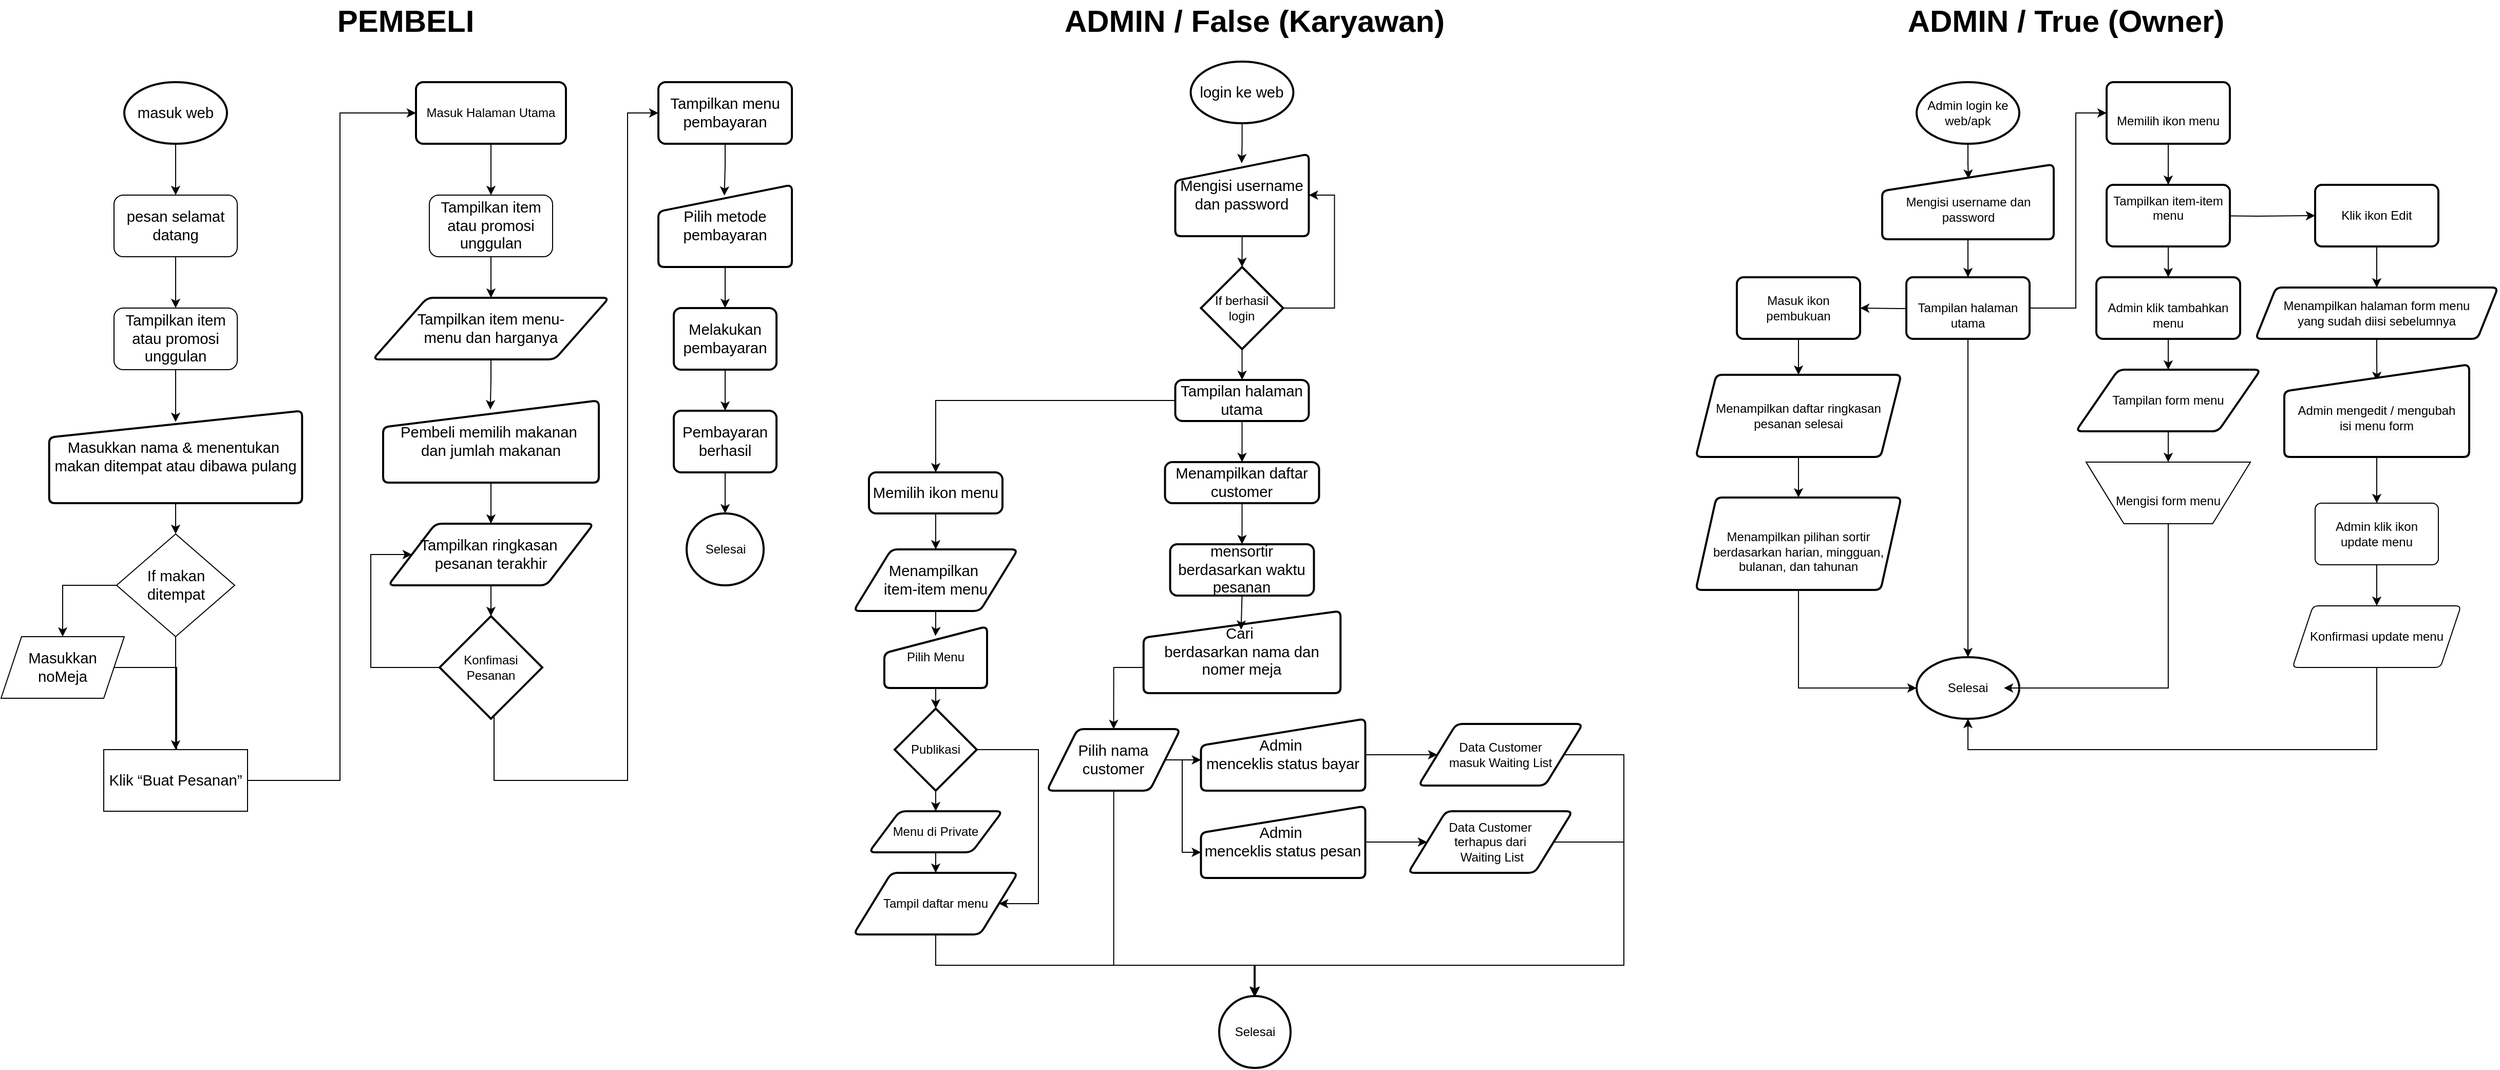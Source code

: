 <mxfile version="22.1.5" type="device">
  <diagram name="Halaman-1" id="DqpaAFHzgwDqMasoshuX">
    <mxGraphModel dx="1222" dy="758" grid="1" gridSize="10" guides="1" tooltips="1" connect="1" arrows="1" fold="1" page="1" pageScale="1" pageWidth="827" pageHeight="1169" math="0" shadow="0">
      <root>
        <mxCell id="0" />
        <mxCell id="1" parent="0" />
        <mxCell id="L7xQ6cJun4SARCbxEslF-5" style="edgeStyle=orthogonalEdgeStyle;rounded=0;orthogonalLoop=1;jettySize=auto;html=1;" parent="1" source="L7xQ6cJun4SARCbxEslF-1" target="L7xQ6cJun4SARCbxEslF-3" edge="1">
          <mxGeometry relative="1" as="geometry" />
        </mxCell>
        <mxCell id="L7xQ6cJun4SARCbxEslF-1" value="&lt;span id=&quot;docs-internal-guid-fd0bde93-7fff-bd7e-c00b-248746a1156b&quot;&gt;&lt;span style=&quot;font-size: 11pt; font-family: Arial, sans-serif; background-color: transparent; font-variant-numeric: normal; font-variant-east-asian: normal; font-variant-alternates: normal; font-variant-position: normal; vertical-align: baseline; white-space-collapse: preserve;&quot;&gt;masuk web&lt;/span&gt;&lt;/span&gt;" style="strokeWidth=2;html=1;shape=mxgraph.flowchart.start_1;whiteSpace=wrap;" parent="1" vertex="1">
          <mxGeometry x="140" y="130" width="100" height="60" as="geometry" />
        </mxCell>
        <mxCell id="L7xQ6cJun4SARCbxEslF-2" value="&lt;b&gt;&lt;font style=&quot;font-size: 30px;&quot;&gt;PEMBELI&lt;/font&gt;&lt;/b&gt;" style="text;html=1;strokeColor=none;fillColor=none;align=center;verticalAlign=middle;whiteSpace=wrap;rounded=0;" parent="1" vertex="1">
          <mxGeometry x="344" y="50" width="140" height="40" as="geometry" />
        </mxCell>
        <mxCell id="L7xQ6cJun4SARCbxEslF-6" style="edgeStyle=orthogonalEdgeStyle;rounded=0;orthogonalLoop=1;jettySize=auto;html=1;" parent="1" source="L7xQ6cJun4SARCbxEslF-3" target="L7xQ6cJun4SARCbxEslF-4" edge="1">
          <mxGeometry relative="1" as="geometry" />
        </mxCell>
        <mxCell id="L7xQ6cJun4SARCbxEslF-3" value="&lt;span id=&quot;docs-internal-guid-2552f60d-7fff-feec-e74c-0be7a882724b&quot;&gt;&lt;span style=&quot;font-size: 11pt; font-family: Arial, sans-serif; background-color: transparent; font-variant-numeric: normal; font-variant-east-asian: normal; font-variant-alternates: normal; font-variant-position: normal; vertical-align: baseline; white-space-collapse: preserve;&quot;&gt;pesan selamat datang&lt;/span&gt;&lt;/span&gt;" style="rounded=1;whiteSpace=wrap;html=1;" parent="1" vertex="1">
          <mxGeometry x="130" y="240" width="120" height="60" as="geometry" />
        </mxCell>
        <mxCell id="L7xQ6cJun4SARCbxEslF-22" style="edgeStyle=orthogonalEdgeStyle;rounded=0;orthogonalLoop=1;jettySize=auto;html=1;entryX=0.5;entryY=0.121;entryDx=0;entryDy=0;entryPerimeter=0;" parent="1" source="L7xQ6cJun4SARCbxEslF-4" target="L7xQ6cJun4SARCbxEslF-21" edge="1">
          <mxGeometry relative="1" as="geometry" />
        </mxCell>
        <mxCell id="L7xQ6cJun4SARCbxEslF-4" value="&lt;span id=&quot;docs-internal-guid-e89d09fa-7fff-6f6c-1c83-9cd56b035bd3&quot;&gt;&lt;span style=&quot;font-size: 11pt; font-family: Arial, sans-serif; background-color: transparent; font-variant-numeric: normal; font-variant-east-asian: normal; font-variant-alternates: normal; font-variant-position: normal; vertical-align: baseline; white-space-collapse: preserve;&quot;&gt;Tampilkan item atau promosi unggulan&lt;/span&gt;&lt;/span&gt;" style="rounded=1;whiteSpace=wrap;html=1;" parent="1" vertex="1">
          <mxGeometry x="130" y="350" width="120" height="60" as="geometry" />
        </mxCell>
        <mxCell id="L7xQ6cJun4SARCbxEslF-14" style="edgeStyle=orthogonalEdgeStyle;rounded=0;orthogonalLoop=1;jettySize=auto;html=1;" parent="1" source="L7xQ6cJun4SARCbxEslF-9" target="L7xQ6cJun4SARCbxEslF-12" edge="1">
          <mxGeometry relative="1" as="geometry">
            <Array as="points">
              <mxPoint x="80" y="620" />
            </Array>
          </mxGeometry>
        </mxCell>
        <mxCell id="L7xQ6cJun4SARCbxEslF-18" style="edgeStyle=orthogonalEdgeStyle;rounded=0;orthogonalLoop=1;jettySize=auto;html=1;entryX=0.5;entryY=0;entryDx=0;entryDy=0;" parent="1" source="L7xQ6cJun4SARCbxEslF-9" target="L7xQ6cJun4SARCbxEslF-15" edge="1">
          <mxGeometry relative="1" as="geometry" />
        </mxCell>
        <mxCell id="L7xQ6cJun4SARCbxEslF-9" value="&lt;span id=&quot;docs-internal-guid-d318dbd3-7fff-9e5e-c7e8-95bd07626a2c&quot;&gt;&lt;span style=&quot;font-size: 11pt; font-family: Arial, sans-serif; background-color: transparent; font-variant-numeric: normal; font-variant-east-asian: normal; font-variant-alternates: normal; font-variant-position: normal; vertical-align: baseline; white-space-collapse: preserve;&quot;&gt;If makan ditempat&lt;/span&gt;&lt;/span&gt;" style="rhombus;whiteSpace=wrap;html=1;" parent="1" vertex="1">
          <mxGeometry x="132.5" y="570" width="115" height="100" as="geometry" />
        </mxCell>
        <mxCell id="L7xQ6cJun4SARCbxEslF-17" style="edgeStyle=orthogonalEdgeStyle;rounded=0;orthogonalLoop=1;jettySize=auto;html=1;" parent="1" source="L7xQ6cJun4SARCbxEslF-12" edge="1">
          <mxGeometry relative="1" as="geometry">
            <mxPoint x="190" y="790" as="targetPoint" />
            <Array as="points">
              <mxPoint x="191" y="700" />
              <mxPoint x="191" y="790" />
            </Array>
          </mxGeometry>
        </mxCell>
        <mxCell id="L7xQ6cJun4SARCbxEslF-12" value="&lt;span style=&quot;font-family: Arial, sans-serif; font-size: 14.667px; white-space-collapse: preserve;&quot;&gt;Masukkan noMeja&lt;/span&gt;" style="shape=parallelogram;perimeter=parallelogramPerimeter;whiteSpace=wrap;html=1;fixedSize=1;" parent="1" vertex="1">
          <mxGeometry x="20" y="670" width="120" height="60" as="geometry" />
        </mxCell>
        <mxCell id="L7xQ6cJun4SARCbxEslF-26" style="edgeStyle=orthogonalEdgeStyle;rounded=0;orthogonalLoop=1;jettySize=auto;html=1;entryX=0;entryY=0.5;entryDx=0;entryDy=0;" parent="1" target="L7xQ6cJun4SARCbxEslF-25" edge="1">
          <mxGeometry relative="1" as="geometry">
            <mxPoint x="230" y="810.0" as="sourcePoint" />
            <Array as="points">
              <mxPoint x="350" y="810" />
              <mxPoint x="350" y="160" />
            </Array>
          </mxGeometry>
        </mxCell>
        <mxCell id="L7xQ6cJun4SARCbxEslF-15" value="&lt;span id=&quot;docs-internal-guid-b3a86da7-7fff-6f84-ff0d-6254dc525a80&quot;&gt;&lt;span style=&quot;font-size: 11pt; font-family: Arial, sans-serif; background-color: transparent; font-variant-numeric: normal; font-variant-east-asian: normal; font-variant-alternates: normal; font-variant-position: normal; vertical-align: baseline; white-space-collapse: preserve;&quot;&gt;Klik “Buat Pesanan”&lt;/span&gt;&lt;/span&gt;" style="rounded=0;whiteSpace=wrap;html=1;" parent="1" vertex="1">
          <mxGeometry x="120" y="780" width="140" height="60" as="geometry" />
        </mxCell>
        <mxCell id="L7xQ6cJun4SARCbxEslF-23" style="edgeStyle=orthogonalEdgeStyle;rounded=0;orthogonalLoop=1;jettySize=auto;html=1;exitX=0.5;exitY=1;exitDx=0;exitDy=0;" parent="1" source="L7xQ6cJun4SARCbxEslF-21" target="L7xQ6cJun4SARCbxEslF-9" edge="1">
          <mxGeometry relative="1" as="geometry" />
        </mxCell>
        <mxCell id="L7xQ6cJun4SARCbxEslF-21" value="&lt;span style=&quot;border-color: var(--border-color);&quot; id=&quot;docs-internal-guid-b92371a4-7fff-b10c-172c-fe71f756e571&quot;&gt;&lt;span style=&quot;border-color: var(--border-color); font-size: 11pt; font-family: Arial, sans-serif; background-color: transparent; font-variant-numeric: normal; font-variant-east-asian: normal; font-variant-alternates: normal; font-variant-position: normal; vertical-align: baseline; white-space-collapse: preserve;&quot;&gt;Masukkan nama &amp;amp; &lt;/span&gt;&lt;/span&gt;&lt;span style=&quot;border-color: var(--border-color); white-space-collapse: preserve; font-family: Arial, sans-serif; font-size: 14.667px;&quot;&gt;menentukan &lt;br/&gt;makan ditempat atau dibawa pulang&lt;/span&gt;" style="html=1;strokeWidth=2;shape=manualInput;whiteSpace=wrap;rounded=1;size=26;arcSize=11;" parent="1" vertex="1">
          <mxGeometry x="66.87" y="450" width="246.25" height="90" as="geometry" />
        </mxCell>
        <mxCell id="L7xQ6cJun4SARCbxEslF-28" style="edgeStyle=orthogonalEdgeStyle;rounded=0;orthogonalLoop=1;jettySize=auto;html=1;entryX=0.5;entryY=0;entryDx=0;entryDy=0;" parent="1" source="L7xQ6cJun4SARCbxEslF-25" target="L7xQ6cJun4SARCbxEslF-27" edge="1">
          <mxGeometry relative="1" as="geometry" />
        </mxCell>
        <mxCell id="L7xQ6cJun4SARCbxEslF-25" value="Masuk Halaman Utama" style="rounded=1;whiteSpace=wrap;html=1;absoluteArcSize=1;arcSize=14;strokeWidth=2;" parent="1" vertex="1">
          <mxGeometry x="424" y="130" width="146" height="60" as="geometry" />
        </mxCell>
        <mxCell id="L7xQ6cJun4SARCbxEslF-30" style="edgeStyle=orthogonalEdgeStyle;rounded=0;orthogonalLoop=1;jettySize=auto;html=1;" parent="1" source="L7xQ6cJun4SARCbxEslF-27" target="L7xQ6cJun4SARCbxEslF-29" edge="1">
          <mxGeometry relative="1" as="geometry" />
        </mxCell>
        <mxCell id="L7xQ6cJun4SARCbxEslF-27" value="&lt;span id=&quot;docs-internal-guid-e89d09fa-7fff-6f6c-1c83-9cd56b035bd3&quot;&gt;&lt;span style=&quot;font-size: 11pt; font-family: Arial, sans-serif; background-color: transparent; font-variant-numeric: normal; font-variant-east-asian: normal; font-variant-alternates: normal; font-variant-position: normal; vertical-align: baseline; white-space-collapse: preserve;&quot;&gt;Tampilkan item atau promosi unggulan&lt;/span&gt;&lt;/span&gt;" style="rounded=1;whiteSpace=wrap;html=1;" parent="1" vertex="1">
          <mxGeometry x="437" y="240" width="120" height="60" as="geometry" />
        </mxCell>
        <mxCell id="L7xQ6cJun4SARCbxEslF-32" style="edgeStyle=orthogonalEdgeStyle;rounded=0;orthogonalLoop=1;jettySize=auto;html=1;entryX=0.497;entryY=0.109;entryDx=0;entryDy=0;entryPerimeter=0;" parent="1" source="L7xQ6cJun4SARCbxEslF-29" target="L7xQ6cJun4SARCbxEslF-31" edge="1">
          <mxGeometry relative="1" as="geometry" />
        </mxCell>
        <mxCell id="L7xQ6cJun4SARCbxEslF-29" value="&lt;span id=&quot;docs-internal-guid-f8882639-7fff-b376-6508-1540f506315f&quot;&gt;&lt;span style=&quot;font-size: 11pt; font-family: Arial, sans-serif; background-color: transparent; font-variant-numeric: normal; font-variant-east-asian: normal; font-variant-alternates: normal; font-variant-position: normal; vertical-align: baseline; white-space-collapse: preserve;&quot;&gt;Tampilkan item menu-&lt;br/&gt;menu dan harganya&lt;/span&gt;&lt;/span&gt;" style="shape=parallelogram;html=1;strokeWidth=2;perimeter=parallelogramPerimeter;whiteSpace=wrap;rounded=1;arcSize=12;size=0.23;" parent="1" vertex="1">
          <mxGeometry x="382" y="340" width="230" height="60" as="geometry" />
        </mxCell>
        <mxCell id="L7xQ6cJun4SARCbxEslF-34" style="edgeStyle=orthogonalEdgeStyle;rounded=0;orthogonalLoop=1;jettySize=auto;html=1;entryX=0.5;entryY=0;entryDx=0;entryDy=0;" parent="1" source="L7xQ6cJun4SARCbxEslF-31" target="L7xQ6cJun4SARCbxEslF-33" edge="1">
          <mxGeometry relative="1" as="geometry" />
        </mxCell>
        <mxCell id="L7xQ6cJun4SARCbxEslF-31" value="&lt;span id=&quot;docs-internal-guid-f0474fdc-7fff-02ca-a5f1-ac2e6e587ab1&quot;&gt;&lt;span style=&quot;font-size: 11pt; font-family: Arial, sans-serif; background-color: transparent; font-variant-numeric: normal; font-variant-east-asian: normal; font-variant-alternates: normal; font-variant-position: normal; vertical-align: baseline; white-space-collapse: preserve;&quot;&gt;Pembeli memilih makanan &lt;br/&gt;dan jumlah makanan&lt;/span&gt;&lt;/span&gt;" style="html=1;strokeWidth=2;shape=manualInput;whiteSpace=wrap;rounded=1;size=26;arcSize=11;" parent="1" vertex="1">
          <mxGeometry x="392" y="440" width="210" height="80" as="geometry" />
        </mxCell>
        <mxCell id="L7xQ6cJun4SARCbxEslF-33" value="&lt;span id=&quot;docs-internal-guid-8a1de93e-7fff-22fb-9cc7-be79c5dbcf62&quot;&gt;&lt;span style=&quot;font-size: 11pt; font-family: Arial, sans-serif; background-color: transparent; font-variant-numeric: normal; font-variant-east-asian: normal; font-variant-alternates: normal; font-variant-position: normal; vertical-align: baseline; white-space-collapse: preserve;&quot;&gt;Tampilkan ringkasan &lt;br/&gt;pesanan terakhir&lt;/span&gt;&lt;/span&gt;" style="shape=parallelogram;html=1;strokeWidth=2;perimeter=parallelogramPerimeter;whiteSpace=wrap;rounded=1;arcSize=12;size=0.23;" parent="1" vertex="1">
          <mxGeometry x="397" y="560" width="200" height="60" as="geometry" />
        </mxCell>
        <mxCell id="L7xQ6cJun4SARCbxEslF-36" style="edgeStyle=orthogonalEdgeStyle;rounded=0;orthogonalLoop=1;jettySize=auto;html=1;exitX=0;exitY=0.5;exitDx=0;exitDy=0;exitPerimeter=0;" parent="1" target="L7xQ6cJun4SARCbxEslF-33" edge="1">
          <mxGeometry relative="1" as="geometry">
            <mxPoint x="447.0" y="700" as="sourcePoint" />
            <Array as="points">
              <mxPoint x="380" y="700" />
              <mxPoint x="380" y="590" />
            </Array>
          </mxGeometry>
        </mxCell>
        <mxCell id="L7xQ6cJun4SARCbxEslF-39" style="edgeStyle=orthogonalEdgeStyle;rounded=0;orthogonalLoop=1;jettySize=auto;html=1;entryX=0;entryY=0.5;entryDx=0;entryDy=0;" parent="1" target="L7xQ6cJun4SARCbxEslF-38" edge="1">
          <mxGeometry relative="1" as="geometry">
            <mxPoint x="530.0" y="700" as="sourcePoint" />
            <mxPoint x="643.0" y="160" as="targetPoint" />
            <Array as="points">
              <mxPoint x="500" y="700" />
              <mxPoint x="500" y="810" />
              <mxPoint x="630" y="810" />
              <mxPoint x="630" y="160" />
            </Array>
          </mxGeometry>
        </mxCell>
        <mxCell id="L7xQ6cJun4SARCbxEslF-35" value="Konfimasi Pesanan" style="strokeWidth=2;html=1;shape=mxgraph.flowchart.decision;whiteSpace=wrap;" parent="1" vertex="1">
          <mxGeometry x="447" y="650" width="100" height="100" as="geometry" />
        </mxCell>
        <mxCell id="L7xQ6cJun4SARCbxEslF-37" style="edgeStyle=orthogonalEdgeStyle;rounded=0;orthogonalLoop=1;jettySize=auto;html=1;entryX=0.5;entryY=0;entryDx=0;entryDy=0;entryPerimeter=0;" parent="1" source="L7xQ6cJun4SARCbxEslF-33" edge="1">
          <mxGeometry relative="1" as="geometry">
            <mxPoint x="497.0" y="650" as="targetPoint" />
          </mxGeometry>
        </mxCell>
        <mxCell id="L7xQ6cJun4SARCbxEslF-44" style="edgeStyle=orthogonalEdgeStyle;rounded=0;orthogonalLoop=1;jettySize=auto;html=1;entryX=0.494;entryY=0.132;entryDx=0;entryDy=0;entryPerimeter=0;" parent="1" source="L7xQ6cJun4SARCbxEslF-38" target="L7xQ6cJun4SARCbxEslF-40" edge="1">
          <mxGeometry relative="1" as="geometry" />
        </mxCell>
        <mxCell id="L7xQ6cJun4SARCbxEslF-38" value="&lt;span id=&quot;docs-internal-guid-5dbc87fd-7fff-cf52-2222-6c7166fe94c3&quot;&gt;&lt;span style=&quot;font-size: 11pt; font-family: Arial, sans-serif; background-color: transparent; font-variant-numeric: normal; font-variant-east-asian: normal; font-variant-alternates: normal; font-variant-position: normal; vertical-align: baseline; white-space-collapse: preserve;&quot;&gt;Tampilkan menu pembayaran&lt;/span&gt;&lt;/span&gt;" style="rounded=1;whiteSpace=wrap;html=1;absoluteArcSize=1;arcSize=14;strokeWidth=2;" parent="1" vertex="1">
          <mxGeometry x="660" y="130" width="130" height="60" as="geometry" />
        </mxCell>
        <mxCell id="L7xQ6cJun4SARCbxEslF-46" style="edgeStyle=orthogonalEdgeStyle;rounded=0;orthogonalLoop=1;jettySize=auto;html=1;entryX=0.5;entryY=0;entryDx=0;entryDy=0;" parent="1" source="L7xQ6cJun4SARCbxEslF-40" target="L7xQ6cJun4SARCbxEslF-45" edge="1">
          <mxGeometry relative="1" as="geometry" />
        </mxCell>
        <mxCell id="L7xQ6cJun4SARCbxEslF-40" value="&lt;span id=&quot;docs-internal-guid-5e8dfc69-7fff-3313-7f3a-4247c7362e14&quot;&gt;&lt;span style=&quot;font-size: 11pt; font-family: Arial, sans-serif; background-color: transparent; font-variant-numeric: normal; font-variant-east-asian: normal; font-variant-alternates: normal; font-variant-position: normal; vertical-align: baseline; white-space-collapse: preserve;&quot;&gt;Pilih metode pembayaran&lt;/span&gt;&lt;/span&gt;" style="html=1;strokeWidth=2;shape=manualInput;whiteSpace=wrap;rounded=1;size=26;arcSize=11;" parent="1" vertex="1">
          <mxGeometry x="660" y="230" width="130" height="80" as="geometry" />
        </mxCell>
        <mxCell id="L7xQ6cJun4SARCbxEslF-48" style="edgeStyle=orthogonalEdgeStyle;rounded=0;orthogonalLoop=1;jettySize=auto;html=1;entryX=0.5;entryY=0;entryDx=0;entryDy=0;" parent="1" source="L7xQ6cJun4SARCbxEslF-45" target="L7xQ6cJun4SARCbxEslF-47" edge="1">
          <mxGeometry relative="1" as="geometry" />
        </mxCell>
        <mxCell id="L7xQ6cJun4SARCbxEslF-45" value="&lt;span id=&quot;docs-internal-guid-c5600ee0-7fff-ed0c-9ded-1241dd7b07e4&quot;&gt;&lt;span style=&quot;font-size: 11pt; font-family: Arial, sans-serif; background-color: transparent; font-variant-numeric: normal; font-variant-east-asian: normal; font-variant-alternates: normal; font-variant-position: normal; vertical-align: baseline; white-space-collapse: preserve;&quot;&gt;Melakukan pembayaran&lt;/span&gt;&lt;/span&gt;" style="rounded=1;whiteSpace=wrap;html=1;absoluteArcSize=1;arcSize=14;strokeWidth=2;" parent="1" vertex="1">
          <mxGeometry x="675" y="350" width="100" height="60" as="geometry" />
        </mxCell>
        <mxCell id="L7xQ6cJun4SARCbxEslF-47" value="&lt;span id=&quot;docs-internal-guid-1eca611c-7fff-6d4d-430a-99cd8a6fa70b&quot;&gt;&lt;span style=&quot;font-size: 11pt; font-family: Arial, sans-serif; background-color: transparent; font-variant-numeric: normal; font-variant-east-asian: normal; font-variant-alternates: normal; font-variant-position: normal; vertical-align: baseline; white-space-collapse: preserve;&quot;&gt;Pembayaran berhasil&lt;/span&gt;&lt;/span&gt;" style="rounded=1;whiteSpace=wrap;html=1;absoluteArcSize=1;arcSize=14;strokeWidth=2;" parent="1" vertex="1">
          <mxGeometry x="675" y="450" width="100" height="60" as="geometry" />
        </mxCell>
        <mxCell id="L7xQ6cJun4SARCbxEslF-49" value="Selesai" style="strokeWidth=2;html=1;shape=mxgraph.flowchart.start_2;whiteSpace=wrap;" parent="1" vertex="1">
          <mxGeometry x="687.5" y="550" width="75" height="70" as="geometry" />
        </mxCell>
        <mxCell id="L7xQ6cJun4SARCbxEslF-50" style="edgeStyle=orthogonalEdgeStyle;rounded=0;orthogonalLoop=1;jettySize=auto;html=1;entryX=0.5;entryY=0;entryDx=0;entryDy=0;entryPerimeter=0;" parent="1" source="L7xQ6cJun4SARCbxEslF-47" target="L7xQ6cJun4SARCbxEslF-49" edge="1">
          <mxGeometry relative="1" as="geometry" />
        </mxCell>
        <mxCell id="L7xQ6cJun4SARCbxEslF-51" value="&lt;span id=&quot;docs-internal-guid-f5fb7e0e-7fff-c234-bfba-7c07ae8280fd&quot;&gt;&lt;span style=&quot;font-family: Arial, sans-serif; background-color: transparent; font-weight: 700; font-variant-numeric: normal; font-variant-east-asian: normal; font-variant-alternates: normal; font-variant-position: normal; vertical-align: baseline; white-space-collapse: preserve;&quot;&gt;&lt;font style=&quot;font-size: 30px;&quot;&gt;ADMIN / False (Karyawan)&lt;/font&gt;&lt;/span&gt;&lt;/span&gt;" style="text;html=1;strokeColor=none;fillColor=none;align=center;verticalAlign=middle;whiteSpace=wrap;rounded=0;" parent="1" vertex="1">
          <mxGeometry x="1051" y="50" width="379" height="40" as="geometry" />
        </mxCell>
        <mxCell id="L7xQ6cJun4SARCbxEslF-55" style="edgeStyle=orthogonalEdgeStyle;rounded=0;orthogonalLoop=1;jettySize=auto;html=1;entryX=0.497;entryY=0.112;entryDx=0;entryDy=0;entryPerimeter=0;" parent="1" source="L7xQ6cJun4SARCbxEslF-52" target="L7xQ6cJun4SARCbxEslF-53" edge="1">
          <mxGeometry relative="1" as="geometry" />
        </mxCell>
        <mxCell id="L7xQ6cJun4SARCbxEslF-52" value="&lt;span id=&quot;docs-internal-guid-2d7bb631-7fff-a223-0e39-cc595ae50e64&quot;&gt;&lt;span style=&quot;font-size: 11pt; font-family: Arial, sans-serif; background-color: transparent; font-variant-numeric: normal; font-variant-east-asian: normal; font-variant-alternates: normal; font-variant-position: normal; vertical-align: baseline; white-space-collapse: preserve;&quot;&gt;login ke web&lt;/span&gt;&lt;/span&gt;" style="strokeWidth=2;html=1;shape=mxgraph.flowchart.start_1;whiteSpace=wrap;" parent="1" vertex="1">
          <mxGeometry x="1178.25" y="110" width="100" height="60" as="geometry" />
        </mxCell>
        <mxCell id="L7xQ6cJun4SARCbxEslF-53" value="&lt;span id=&quot;docs-internal-guid-01315452-7fff-ecfb-a529-93ce4e84334f&quot;&gt;&lt;span style=&quot;font-size: 11pt; font-family: Arial, sans-serif; background-color: transparent; font-variant-numeric: normal; font-variant-east-asian: normal; font-variant-alternates: normal; font-variant-position: normal; vertical-align: baseline; white-space-collapse: preserve;&quot;&gt;Mengisi username dan password&lt;/span&gt;&lt;/span&gt;" style="html=1;strokeWidth=2;shape=manualInput;whiteSpace=wrap;rounded=1;size=26;arcSize=11;" parent="1" vertex="1">
          <mxGeometry x="1163.25" y="200" width="130" height="80" as="geometry" />
        </mxCell>
        <mxCell id="L7xQ6cJun4SARCbxEslF-58" style="edgeStyle=orthogonalEdgeStyle;rounded=0;orthogonalLoop=1;jettySize=auto;html=1;exitX=1;exitY=0.5;exitDx=0;exitDy=0;exitPerimeter=0;entryX=1;entryY=0.5;entryDx=0;entryDy=0;" parent="1" source="L7xQ6cJun4SARCbxEslF-56" target="L7xQ6cJun4SARCbxEslF-53" edge="1">
          <mxGeometry relative="1" as="geometry">
            <Array as="points">
              <mxPoint x="1318.25" y="350" />
              <mxPoint x="1318.25" y="240" />
            </Array>
          </mxGeometry>
        </mxCell>
        <mxCell id="L7xQ6cJun4SARCbxEslF-60" style="edgeStyle=orthogonalEdgeStyle;rounded=0;orthogonalLoop=1;jettySize=auto;html=1;entryX=0.5;entryY=0;entryDx=0;entryDy=0;exitX=0.5;exitY=1;exitDx=0;exitDy=0;exitPerimeter=0;" parent="1" source="L7xQ6cJun4SARCbxEslF-56" target="L7xQ6cJun4SARCbxEslF-59" edge="1">
          <mxGeometry relative="1" as="geometry">
            <Array as="points">
              <mxPoint x="1228" y="420" />
            </Array>
          </mxGeometry>
        </mxCell>
        <mxCell id="L7xQ6cJun4SARCbxEslF-56" value="If berhasil login" style="strokeWidth=2;html=1;shape=mxgraph.flowchart.decision;whiteSpace=wrap;" parent="1" vertex="1">
          <mxGeometry x="1188.25" y="310" width="80" height="80" as="geometry" />
        </mxCell>
        <mxCell id="L7xQ6cJun4SARCbxEslF-57" style="edgeStyle=orthogonalEdgeStyle;rounded=0;orthogonalLoop=1;jettySize=auto;html=1;entryX=0.5;entryY=0;entryDx=0;entryDy=0;entryPerimeter=0;" parent="1" source="L7xQ6cJun4SARCbxEslF-53" target="L7xQ6cJun4SARCbxEslF-56" edge="1">
          <mxGeometry relative="1" as="geometry" />
        </mxCell>
        <mxCell id="L7xQ6cJun4SARCbxEslF-62" style="edgeStyle=orthogonalEdgeStyle;rounded=0;orthogonalLoop=1;jettySize=auto;html=1;" parent="1" source="L7xQ6cJun4SARCbxEslF-59" target="L7xQ6cJun4SARCbxEslF-61" edge="1">
          <mxGeometry relative="1" as="geometry" />
        </mxCell>
        <mxCell id="L7xQ6cJun4SARCbxEslF-111" style="edgeStyle=orthogonalEdgeStyle;rounded=0;orthogonalLoop=1;jettySize=auto;html=1;entryX=0.5;entryY=0;entryDx=0;entryDy=0;" parent="1" source="L7xQ6cJun4SARCbxEslF-59" target="L7xQ6cJun4SARCbxEslF-82" edge="1">
          <mxGeometry relative="1" as="geometry" />
        </mxCell>
        <mxCell id="L7xQ6cJun4SARCbxEslF-59" value="&lt;span id=&quot;docs-internal-guid-68e7bf51-7fff-b6d4-9292-94a20189621b&quot;&gt;&lt;span style=&quot;font-size: 11pt; font-family: Arial, sans-serif; background-color: transparent; font-variant-numeric: normal; font-variant-east-asian: normal; font-variant-alternates: normal; font-variant-position: normal; vertical-align: baseline; white-space-collapse: preserve;&quot;&gt;Tampilan halaman utama&lt;/span&gt;&lt;/span&gt;" style="rounded=1;whiteSpace=wrap;html=1;absoluteArcSize=1;arcSize=14;strokeWidth=2;" parent="1" vertex="1">
          <mxGeometry x="1163.25" y="420" width="130" height="40" as="geometry" />
        </mxCell>
        <mxCell id="L7xQ6cJun4SARCbxEslF-64" style="edgeStyle=orthogonalEdgeStyle;rounded=0;orthogonalLoop=1;jettySize=auto;html=1;entryX=0.5;entryY=0;entryDx=0;entryDy=0;" parent="1" source="L7xQ6cJun4SARCbxEslF-61" target="L7xQ6cJun4SARCbxEslF-63" edge="1">
          <mxGeometry relative="1" as="geometry" />
        </mxCell>
        <mxCell id="L7xQ6cJun4SARCbxEslF-61" value="&lt;span id=&quot;docs-internal-guid-55f7076e-7fff-222f-57bd-265248983d5c&quot;&gt;&lt;span style=&quot;font-size: 11pt; font-family: Arial, sans-serif; background-color: transparent; font-variant-numeric: normal; font-variant-east-asian: normal; font-variant-alternates: normal; font-variant-position: normal; vertical-align: baseline; white-space-collapse: preserve;&quot;&gt;Memilih ikon menu&lt;/span&gt;&lt;/span&gt;" style="rounded=1;whiteSpace=wrap;html=1;absoluteArcSize=1;arcSize=14;strokeWidth=2;" parent="1" vertex="1">
          <mxGeometry x="865" y="510" width="130" height="40" as="geometry" />
        </mxCell>
        <mxCell id="L7xQ6cJun4SARCbxEslF-63" value="&lt;span id=&quot;docs-internal-guid-f3b36a59-7fff-6cd2-c8ee-a0f223f3d943&quot;&gt;&lt;span style=&quot;font-size: 11pt; font-family: Arial, sans-serif; background-color: transparent; font-variant-numeric: normal; font-variant-east-asian: normal; font-variant-alternates: normal; font-variant-position: normal; vertical-align: baseline; white-space-collapse: preserve;&quot;&gt;Menampilkan &lt;br/&gt;item-item menu&lt;/span&gt;&lt;/span&gt;" style="shape=parallelogram;html=1;strokeWidth=2;perimeter=parallelogramPerimeter;whiteSpace=wrap;rounded=1;arcSize=12;size=0.23;" parent="1" vertex="1">
          <mxGeometry x="850" y="585" width="160" height="60" as="geometry" />
        </mxCell>
        <mxCell id="L7xQ6cJun4SARCbxEslF-69" style="edgeStyle=orthogonalEdgeStyle;rounded=0;orthogonalLoop=1;jettySize=auto;html=1;" parent="1" source="L7xQ6cJun4SARCbxEslF-65" target="L7xQ6cJun4SARCbxEslF-67" edge="1">
          <mxGeometry relative="1" as="geometry" />
        </mxCell>
        <mxCell id="L7xQ6cJun4SARCbxEslF-81" style="edgeStyle=orthogonalEdgeStyle;rounded=0;orthogonalLoop=1;jettySize=auto;html=1;entryX=1;entryY=0.5;entryDx=0;entryDy=0;" parent="1" source="L7xQ6cJun4SARCbxEslF-65" target="L7xQ6cJun4SARCbxEslF-70" edge="1">
          <mxGeometry relative="1" as="geometry">
            <Array as="points">
              <mxPoint x="1030" y="780" />
              <mxPoint x="1030" y="930" />
            </Array>
          </mxGeometry>
        </mxCell>
        <mxCell id="L7xQ6cJun4SARCbxEslF-65" value="Publikasi" style="strokeWidth=2;html=1;shape=mxgraph.flowchart.decision;whiteSpace=wrap;" parent="1" vertex="1">
          <mxGeometry x="890" y="740" width="80" height="80" as="geometry" />
        </mxCell>
        <mxCell id="L7xQ6cJun4SARCbxEslF-79" style="edgeStyle=orthogonalEdgeStyle;rounded=0;orthogonalLoop=1;jettySize=auto;html=1;entryX=0.5;entryY=0;entryDx=0;entryDy=0;" parent="1" source="L7xQ6cJun4SARCbxEslF-67" target="L7xQ6cJun4SARCbxEslF-70" edge="1">
          <mxGeometry relative="1" as="geometry" />
        </mxCell>
        <mxCell id="L7xQ6cJun4SARCbxEslF-67" value="Menu di Private" style="shape=parallelogram;html=1;strokeWidth=2;perimeter=parallelogramPerimeter;whiteSpace=wrap;rounded=1;arcSize=12;size=0.23;" parent="1" vertex="1">
          <mxGeometry x="865" y="840" width="130" height="40" as="geometry" />
        </mxCell>
        <mxCell id="L7xQ6cJun4SARCbxEslF-78" style="edgeStyle=orthogonalEdgeStyle;rounded=0;orthogonalLoop=1;jettySize=auto;html=1;" parent="1" source="L7xQ6cJun4SARCbxEslF-70" target="L7xQ6cJun4SARCbxEslF-77" edge="1">
          <mxGeometry relative="1" as="geometry">
            <Array as="points">
              <mxPoint x="930" y="990" />
              <mxPoint x="1241" y="990" />
            </Array>
          </mxGeometry>
        </mxCell>
        <mxCell id="L7xQ6cJun4SARCbxEslF-70" value="Tampil daftar menu" style="shape=parallelogram;html=1;strokeWidth=2;perimeter=parallelogramPerimeter;whiteSpace=wrap;rounded=1;arcSize=12;size=0.23;" parent="1" vertex="1">
          <mxGeometry x="850" y="900" width="160" height="60" as="geometry" />
        </mxCell>
        <mxCell id="L7xQ6cJun4SARCbxEslF-75" style="edgeStyle=orthogonalEdgeStyle;rounded=0;orthogonalLoop=1;jettySize=auto;html=1;" parent="1" source="L7xQ6cJun4SARCbxEslF-73" target="L7xQ6cJun4SARCbxEslF-65" edge="1">
          <mxGeometry relative="1" as="geometry" />
        </mxCell>
        <mxCell id="L7xQ6cJun4SARCbxEslF-73" value="Pilih Menu" style="html=1;strokeWidth=2;shape=manualInput;whiteSpace=wrap;rounded=1;size=26;arcSize=11;" parent="1" vertex="1">
          <mxGeometry x="880" y="660" width="100" height="60" as="geometry" />
        </mxCell>
        <mxCell id="L7xQ6cJun4SARCbxEslF-76" style="edgeStyle=orthogonalEdgeStyle;rounded=0;orthogonalLoop=1;jettySize=auto;html=1;entryX=0.497;entryY=0.157;entryDx=0;entryDy=0;entryPerimeter=0;" parent="1" source="L7xQ6cJun4SARCbxEslF-63" target="L7xQ6cJun4SARCbxEslF-73" edge="1">
          <mxGeometry relative="1" as="geometry" />
        </mxCell>
        <mxCell id="L7xQ6cJun4SARCbxEslF-77" value="Selesai" style="strokeWidth=2;html=1;shape=mxgraph.flowchart.start_2;whiteSpace=wrap;" parent="1" vertex="1">
          <mxGeometry x="1206" y="1020" width="69.5" height="70" as="geometry" />
        </mxCell>
        <mxCell id="L7xQ6cJun4SARCbxEslF-87" style="edgeStyle=orthogonalEdgeStyle;rounded=0;orthogonalLoop=1;jettySize=auto;html=1;entryX=0.5;entryY=0;entryDx=0;entryDy=0;" parent="1" source="L7xQ6cJun4SARCbxEslF-82" target="L7xQ6cJun4SARCbxEslF-83" edge="1">
          <mxGeometry relative="1" as="geometry" />
        </mxCell>
        <mxCell id="L7xQ6cJun4SARCbxEslF-82" value="&lt;span id=&quot;docs-internal-guid-979af450-7fff-b90f-9996-9b0619f820ae&quot;&gt;&lt;span style=&quot;font-size: 11pt; font-family: Arial, sans-serif; background-color: transparent; font-variant-numeric: normal; font-variant-east-asian: normal; font-variant-alternates: normal; font-variant-position: normal; vertical-align: baseline; white-space-collapse: preserve;&quot;&gt;Menampilkan daftar customer&lt;/span&gt;&lt;/span&gt;" style="rounded=1;whiteSpace=wrap;html=1;absoluteArcSize=1;arcSize=14;strokeWidth=2;" parent="1" vertex="1">
          <mxGeometry x="1153.25" y="500" width="150" height="40" as="geometry" />
        </mxCell>
        <mxCell id="L7xQ6cJun4SARCbxEslF-83" value="&lt;span id=&quot;docs-internal-guid-da751b2f-7fff-c4a6-5bb2-af352c554b89&quot;&gt;&lt;span style=&quot;font-size: 11pt; font-family: Arial, sans-serif; background-color: transparent; font-variant-numeric: normal; font-variant-east-asian: normal; font-variant-alternates: normal; font-variant-position: normal; vertical-align: baseline; white-space-collapse: preserve;&quot;&gt;mensortir berdasarkan waktu pesanan&lt;/span&gt;&lt;/span&gt;" style="rounded=1;whiteSpace=wrap;html=1;absoluteArcSize=1;arcSize=14;strokeWidth=2;" parent="1" vertex="1">
          <mxGeometry x="1158.25" y="580" width="140" height="50" as="geometry" />
        </mxCell>
        <mxCell id="w7K_o1JxS2NQYnFdWdfE-1" style="edgeStyle=orthogonalEdgeStyle;rounded=0;orthogonalLoop=1;jettySize=auto;html=1;entryX=0.5;entryY=0;entryDx=0;entryDy=0;" edge="1" parent="1" source="L7xQ6cJun4SARCbxEslF-85" target="L7xQ6cJun4SARCbxEslF-89">
          <mxGeometry relative="1" as="geometry">
            <Array as="points">
              <mxPoint x="1103" y="700" />
            </Array>
          </mxGeometry>
        </mxCell>
        <mxCell id="L7xQ6cJun4SARCbxEslF-85" value="&lt;span id=&quot;docs-internal-guid-22b08eab-7fff-3f7f-8ea7-3451491a9459&quot;&gt;&lt;span style=&quot;font-size: 11pt; font-family: Arial, sans-serif; background-color: transparent; font-variant-numeric: normal; font-variant-east-asian: normal; font-variant-alternates: normal; font-variant-position: normal; vertical-align: baseline; white-space-collapse: preserve;&quot;&gt;Cari &lt;br&gt;berdasarkan nama dan nomer meja&lt;/span&gt;&lt;/span&gt;" style="html=1;strokeWidth=2;shape=manualInput;whiteSpace=wrap;rounded=1;size=26;arcSize=11;" parent="1" vertex="1">
          <mxGeometry x="1132.38" y="645" width="191.75" height="80" as="geometry" />
        </mxCell>
        <mxCell id="L7xQ6cJun4SARCbxEslF-88" style="edgeStyle=orthogonalEdgeStyle;rounded=0;orthogonalLoop=1;jettySize=auto;html=1;exitX=0.5;exitY=1;exitDx=0;exitDy=0;entryX=0.495;entryY=0.228;entryDx=0;entryDy=0;entryPerimeter=0;" parent="1" source="L7xQ6cJun4SARCbxEslF-83" target="L7xQ6cJun4SARCbxEslF-85" edge="1">
          <mxGeometry relative="1" as="geometry" />
        </mxCell>
        <mxCell id="L7xQ6cJun4SARCbxEslF-103" style="edgeStyle=orthogonalEdgeStyle;rounded=0;orthogonalLoop=1;jettySize=auto;html=1;" parent="1" source="L7xQ6cJun4SARCbxEslF-89" target="L7xQ6cJun4SARCbxEslF-97" edge="1">
          <mxGeometry relative="1" as="geometry">
            <Array as="points">
              <mxPoint x="1170" y="790" />
              <mxPoint x="1170" y="880" />
            </Array>
          </mxGeometry>
        </mxCell>
        <mxCell id="L7xQ6cJun4SARCbxEslF-89" value="&lt;span id=&quot;docs-internal-guid-77a69765-7fff-0695-c9ac-84ef22bbf188&quot;&gt;&lt;span style=&quot;font-size: 11pt; font-family: Arial, sans-serif; background-color: transparent; font-variant-numeric: normal; font-variant-east-asian: normal; font-variant-alternates: normal; font-variant-position: normal; vertical-align: baseline; white-space-collapse: preserve;&quot;&gt;Pilih nama customer&lt;/span&gt;&lt;/span&gt;" style="shape=parallelogram;html=1;strokeWidth=2;perimeter=parallelogramPerimeter;whiteSpace=wrap;rounded=1;arcSize=12;size=0.23;" parent="1" vertex="1">
          <mxGeometry x="1038.25" y="760" width="130" height="60" as="geometry" />
        </mxCell>
        <mxCell id="L7xQ6cJun4SARCbxEslF-91" style="edgeStyle=orthogonalEdgeStyle;rounded=0;orthogonalLoop=1;jettySize=auto;html=1;" parent="1" source="L7xQ6cJun4SARCbxEslF-89" target="L7xQ6cJun4SARCbxEslF-77" edge="1">
          <mxGeometry relative="1" as="geometry">
            <mxPoint x="1188" y="1020" as="targetPoint" />
            <Array as="points">
              <mxPoint x="1103" y="990" />
              <mxPoint x="1240" y="990" />
            </Array>
          </mxGeometry>
        </mxCell>
        <mxCell id="L7xQ6cJun4SARCbxEslF-105" style="edgeStyle=orthogonalEdgeStyle;rounded=0;orthogonalLoop=1;jettySize=auto;html=1;" parent="1" source="L7xQ6cJun4SARCbxEslF-95" target="L7xQ6cJun4SARCbxEslF-99" edge="1">
          <mxGeometry relative="1" as="geometry" />
        </mxCell>
        <mxCell id="L7xQ6cJun4SARCbxEslF-95" value="&lt;span id=&quot;docs-internal-guid-0f4f6c28-7fff-e1f9-5a1d-ff99e56d3980&quot;&gt;&lt;span style=&quot;font-size: 11pt; font-family: Arial, sans-serif; background-color: transparent; font-variant-numeric: normal; font-variant-east-asian: normal; font-variant-alternates: normal; font-variant-position: normal; vertical-align: baseline; white-space-collapse: preserve;&quot;&gt;Admin &lt;br/&gt;menceklis status bayar&lt;/span&gt;&lt;/span&gt;" style="html=1;strokeWidth=2;shape=manualInput;whiteSpace=wrap;rounded=1;size=26;arcSize=11;" parent="1" vertex="1">
          <mxGeometry x="1188.25" y="750" width="160" height="70" as="geometry" />
        </mxCell>
        <mxCell id="L7xQ6cJun4SARCbxEslF-106" style="edgeStyle=orthogonalEdgeStyle;rounded=0;orthogonalLoop=1;jettySize=auto;html=1;" parent="1" source="L7xQ6cJun4SARCbxEslF-97" target="L7xQ6cJun4SARCbxEslF-100" edge="1">
          <mxGeometry relative="1" as="geometry" />
        </mxCell>
        <mxCell id="L7xQ6cJun4SARCbxEslF-97" value="&lt;span id=&quot;docs-internal-guid-0f4f6c28-7fff-e1f9-5a1d-ff99e56d3980&quot;&gt;&lt;span style=&quot;font-size: 11pt; font-family: Arial, sans-serif; background-color: transparent; font-variant-numeric: normal; font-variant-east-asian: normal; font-variant-alternates: normal; font-variant-position: normal; vertical-align: baseline; white-space-collapse: preserve;&quot;&gt;Admin &lt;br&gt;menceklis status pesan&lt;/span&gt;&lt;/span&gt;" style="html=1;strokeWidth=2;shape=manualInput;whiteSpace=wrap;rounded=1;size=26;arcSize=11;" parent="1" vertex="1">
          <mxGeometry x="1188.25" y="835" width="160" height="70" as="geometry" />
        </mxCell>
        <mxCell id="L7xQ6cJun4SARCbxEslF-107" style="edgeStyle=orthogonalEdgeStyle;rounded=0;orthogonalLoop=1;jettySize=auto;html=1;" parent="1" source="L7xQ6cJun4SARCbxEslF-99" target="L7xQ6cJun4SARCbxEslF-77" edge="1">
          <mxGeometry relative="1" as="geometry">
            <Array as="points">
              <mxPoint x="1600" y="785" />
              <mxPoint x="1600" y="990" />
              <mxPoint x="1241" y="990" />
            </Array>
          </mxGeometry>
        </mxCell>
        <mxCell id="L7xQ6cJun4SARCbxEslF-99" value="Data Customer &lt;br&gt;masuk Waiting List" style="shape=parallelogram;html=1;strokeWidth=2;perimeter=parallelogramPerimeter;whiteSpace=wrap;rounded=1;arcSize=12;size=0.23;" parent="1" vertex="1">
          <mxGeometry x="1400" y="755" width="160" height="60" as="geometry" />
        </mxCell>
        <mxCell id="L7xQ6cJun4SARCbxEslF-109" style="edgeStyle=orthogonalEdgeStyle;rounded=0;orthogonalLoop=1;jettySize=auto;html=1;" parent="1" source="L7xQ6cJun4SARCbxEslF-100" target="L7xQ6cJun4SARCbxEslF-77" edge="1">
          <mxGeometry relative="1" as="geometry">
            <Array as="points">
              <mxPoint x="1600" y="870" />
              <mxPoint x="1600" y="990" />
              <mxPoint x="1241" y="990" />
            </Array>
          </mxGeometry>
        </mxCell>
        <mxCell id="L7xQ6cJun4SARCbxEslF-100" value="Data Customer &lt;br&gt;terhapus dari&lt;br&gt;&amp;nbsp;Waiting List" style="shape=parallelogram;html=1;strokeWidth=2;perimeter=parallelogramPerimeter;whiteSpace=wrap;rounded=1;arcSize=12;size=0.23;" parent="1" vertex="1">
          <mxGeometry x="1390" y="840" width="160" height="60" as="geometry" />
        </mxCell>
        <mxCell id="L7xQ6cJun4SARCbxEslF-102" style="edgeStyle=orthogonalEdgeStyle;rounded=0;orthogonalLoop=1;jettySize=auto;html=1;entryX=0.001;entryY=0.582;entryDx=0;entryDy=0;entryPerimeter=0;" parent="1" source="L7xQ6cJun4SARCbxEslF-89" target="L7xQ6cJun4SARCbxEslF-95" edge="1">
          <mxGeometry relative="1" as="geometry" />
        </mxCell>
        <mxCell id="L7xQ6cJun4SARCbxEslF-112" value="" style="edgeStyle=orthogonalEdgeStyle;rounded=0;orthogonalLoop=1;jettySize=auto;html=1;entryX=0.503;entryY=0.193;entryDx=0;entryDy=0;entryPerimeter=0;" parent="1" source="L7xQ6cJun4SARCbxEslF-113" target="L7xQ6cJun4SARCbxEslF-115" edge="1">
          <mxGeometry relative="1" as="geometry">
            <mxPoint x="1935" y="230" as="targetPoint" />
          </mxGeometry>
        </mxCell>
        <mxCell id="L7xQ6cJun4SARCbxEslF-113" value="Admin login ke web/apk&lt;span id=&quot;docs-internal-guid-3d3656c7-7fff-a92a-e64e-077e100d78ac&quot;&gt;&lt;/span&gt;" style="strokeWidth=2;html=1;shape=mxgraph.flowchart.start_1;whiteSpace=wrap;" parent="1" vertex="1">
          <mxGeometry x="1885" y="130" width="100" height="60" as="geometry" />
        </mxCell>
        <mxCell id="L7xQ6cJun4SARCbxEslF-114" value="" style="edgeStyle=orthogonalEdgeStyle;rounded=0;orthogonalLoop=1;jettySize=auto;html=1;" parent="1" source="L7xQ6cJun4SARCbxEslF-115" target="L7xQ6cJun4SARCbxEslF-120" edge="1">
          <mxGeometry relative="1" as="geometry" />
        </mxCell>
        <mxCell id="L7xQ6cJun4SARCbxEslF-115" value="&lt;br&gt;&lt;font style=&quot;font-size: 12px;&quot;&gt;&lt;b id=&quot;docs-internal-guid-653f18cb-7fff-7000-c7e7-d7b133f77b00&quot; style=&quot;font-weight:normal;&quot;&gt;&lt;span style=&quot;font-family: Arial, sans-serif; color: rgb(0, 0, 0); background-color: transparent; font-weight: 400; font-style: normal; font-variant: normal; text-decoration: none; vertical-align: baseline;&quot;&gt;Mengisi username dan password&lt;/span&gt;&lt;/b&gt;&lt;br&gt;&lt;/font&gt;" style="html=1;strokeWidth=2;shape=manualInput;whiteSpace=wrap;rounded=1;size=26;arcSize=11;" parent="1" vertex="1">
          <mxGeometry x="1851.5" y="210" width="167" height="73" as="geometry" />
        </mxCell>
        <mxCell id="L7xQ6cJun4SARCbxEslF-117" value="" style="edgeStyle=orthogonalEdgeStyle;rounded=0;orthogonalLoop=1;jettySize=auto;html=1;entryX=0.5;entryY=0;entryDx=0;entryDy=0;entryPerimeter=0;" parent="1" source="L7xQ6cJun4SARCbxEslF-120" target="L7xQ6cJun4SARCbxEslF-121" edge="1">
          <mxGeometry relative="1" as="geometry">
            <mxPoint x="1935" y="460" as="targetPoint" />
          </mxGeometry>
        </mxCell>
        <mxCell id="L7xQ6cJun4SARCbxEslF-118" value="" style="edgeStyle=orthogonalEdgeStyle;rounded=0;orthogonalLoop=1;jettySize=auto;html=1;entryX=0;entryY=0.5;entryDx=0;entryDy=0;" parent="1" target="L7xQ6cJun4SARCbxEslF-123" edge="1">
          <mxGeometry relative="1" as="geometry">
            <mxPoint x="1980" y="350" as="sourcePoint" />
            <Array as="points">
              <mxPoint x="2040" y="350" />
              <mxPoint x="2040" y="160" />
            </Array>
          </mxGeometry>
        </mxCell>
        <mxCell id="L7xQ6cJun4SARCbxEslF-119" value="" style="edgeStyle=orthogonalEdgeStyle;rounded=0;orthogonalLoop=1;jettySize=auto;html=1;" parent="1" target="L7xQ6cJun4SARCbxEslF-145" edge="1">
          <mxGeometry relative="1" as="geometry">
            <mxPoint x="1910" y="350" as="sourcePoint" />
          </mxGeometry>
        </mxCell>
        <mxCell id="L7xQ6cJun4SARCbxEslF-120" value="&lt;br&gt;&lt;font style=&quot;font-size: 12px;&quot;&gt;&lt;b id=&quot;docs-internal-guid-fa70505c-7fff-1b58-5c84-57bfcc761abd&quot; style=&quot;font-weight:normal;&quot;&gt;&lt;span style=&quot;font-family: Arial, sans-serif; color: rgb(0, 0, 0); background-color: transparent; font-weight: 400; font-style: normal; font-variant: normal; text-decoration: none; vertical-align: baseline;&quot;&gt;Tampilan halaman utama&lt;/span&gt;&lt;/b&gt;&lt;br&gt;&lt;/font&gt;" style="whiteSpace=wrap;html=1;strokeWidth=2;rounded=1;arcSize=11;" parent="1" vertex="1">
          <mxGeometry x="1875" y="320" width="120" height="60" as="geometry" />
        </mxCell>
        <mxCell id="L7xQ6cJun4SARCbxEslF-121" value="Selesai" style="strokeWidth=2;html=1;shape=mxgraph.flowchart.start_1;whiteSpace=wrap;" parent="1" vertex="1">
          <mxGeometry x="1885" y="690" width="100" height="60" as="geometry" />
        </mxCell>
        <mxCell id="L7xQ6cJun4SARCbxEslF-122" value="" style="edgeStyle=orthogonalEdgeStyle;rounded=0;orthogonalLoop=1;jettySize=auto;html=1;" parent="1" source="L7xQ6cJun4SARCbxEslF-123" target="L7xQ6cJun4SARCbxEslF-126" edge="1">
          <mxGeometry relative="1" as="geometry" />
        </mxCell>
        <mxCell id="L7xQ6cJun4SARCbxEslF-123" value="&lt;br&gt;&lt;font style=&quot;font-size: 12px;&quot;&gt;&lt;b id=&quot;docs-internal-guid-42fca0cc-7fff-c6d9-f93f-3b9e373087fc&quot; style=&quot;font-weight:normal;&quot;&gt;&lt;span style=&quot;font-family: Arial, sans-serif; color: rgb(0, 0, 0); background-color: transparent; font-weight: 400; font-style: normal; font-variant: normal; text-decoration: none; vertical-align: baseline;&quot;&gt;Memilih ikon menu&lt;/span&gt;&lt;/b&gt;&lt;br&gt;&lt;/font&gt;" style="whiteSpace=wrap;html=1;strokeWidth=2;rounded=1;arcSize=11;" parent="1" vertex="1">
          <mxGeometry x="2070" y="130" width="120" height="60" as="geometry" />
        </mxCell>
        <mxCell id="L7xQ6cJun4SARCbxEslF-124" value="" style="edgeStyle=orthogonalEdgeStyle;rounded=0;orthogonalLoop=1;jettySize=auto;html=1;" parent="1" source="L7xQ6cJun4SARCbxEslF-126" target="L7xQ6cJun4SARCbxEslF-128" edge="1">
          <mxGeometry relative="1" as="geometry" />
        </mxCell>
        <mxCell id="L7xQ6cJun4SARCbxEslF-125" value="" style="edgeStyle=orthogonalEdgeStyle;rounded=0;orthogonalLoop=1;jettySize=auto;html=1;" parent="1" target="L7xQ6cJun4SARCbxEslF-134" edge="1">
          <mxGeometry relative="1" as="geometry">
            <mxPoint x="2160" y="260" as="sourcePoint" />
          </mxGeometry>
        </mxCell>
        <mxCell id="L7xQ6cJun4SARCbxEslF-126" value="&lt;span style=&quot;background-color: transparent; font-family: Arial, sans-serif;&quot;&gt;Tampilkan item-item menu&lt;/span&gt;&lt;br&gt;&lt;br&gt;" style="whiteSpace=wrap;html=1;strokeWidth=2;rounded=1;arcSize=11;" parent="1" vertex="1">
          <mxGeometry x="2070" y="230" width="120" height="60" as="geometry" />
        </mxCell>
        <mxCell id="L7xQ6cJun4SARCbxEslF-127" value="" style="edgeStyle=orthogonalEdgeStyle;rounded=0;orthogonalLoop=1;jettySize=auto;html=1;" parent="1" source="L7xQ6cJun4SARCbxEslF-128" target="L7xQ6cJun4SARCbxEslF-130" edge="1">
          <mxGeometry relative="1" as="geometry" />
        </mxCell>
        <mxCell id="L7xQ6cJun4SARCbxEslF-128" value="&lt;br&gt;&lt;font style=&quot;font-size: 12px;&quot;&gt;&lt;b id=&quot;docs-internal-guid-2d94652b-7fff-539d-02ea-b277cda0fc78&quot; style=&quot;font-weight:normal;&quot;&gt;&lt;span style=&quot;font-family: Arial, sans-serif; color: rgb(0, 0, 0); background-color: transparent; font-weight: 400; font-style: normal; font-variant: normal; text-decoration: none; vertical-align: baseline;&quot;&gt;Admin klik tambahkan menu&lt;/span&gt;&lt;/b&gt;&lt;br&gt;&lt;/font&gt;" style="whiteSpace=wrap;html=1;strokeWidth=2;rounded=1;arcSize=11;" parent="1" vertex="1">
          <mxGeometry x="2060" y="320" width="140" height="60" as="geometry" />
        </mxCell>
        <mxCell id="L7xQ6cJun4SARCbxEslF-129" value="" style="edgeStyle=orthogonalEdgeStyle;rounded=0;orthogonalLoop=1;jettySize=auto;html=1;" parent="1" source="L7xQ6cJun4SARCbxEslF-130" target="L7xQ6cJun4SARCbxEslF-131" edge="1">
          <mxGeometry relative="1" as="geometry" />
        </mxCell>
        <mxCell id="L7xQ6cJun4SARCbxEslF-130" value="&lt;font style=&quot;font-size: 12px;&quot;&gt;&lt;b id=&quot;docs-internal-guid-0eee615d-7fff-1f35-464d-883b6ac80bba&quot; style=&quot;font-weight:normal;&quot;&gt;&lt;span style=&quot;font-family: Arial, sans-serif; color: rgb(0, 0, 0); background-color: transparent; font-weight: 400; font-style: normal; font-variant: normal; text-decoration: none; vertical-align: baseline;&quot;&gt;Tampilan form menu&lt;/span&gt;&lt;/b&gt;&lt;br&gt;&lt;/font&gt;" style="rounded=1;whiteSpace=wrap;html=1;shape=parallelogram;strokeWidth=2;perimeter=parallelogramPerimeter;arcSize=12;size=0.23;" parent="1" vertex="1">
          <mxGeometry x="2040" y="410" width="180" height="60" as="geometry" />
        </mxCell>
        <mxCell id="L7xQ6cJun4SARCbxEslF-131" value="&lt;br&gt;&lt;font style=&quot;font-size: 12px;&quot;&gt;&lt;b id=&quot;docs-internal-guid-ab08b621-7fff-56af-6a91-f456c4ff377f&quot; style=&quot;font-weight:normal;&quot;&gt;&lt;span style=&quot;font-family: Arial, sans-serif; color: rgb(0, 0, 0); background-color: transparent; font-weight: 400; font-style: normal; font-variant: normal; text-decoration: none; vertical-align: baseline;&quot;&gt;Mengisi form menu &lt;/span&gt;&lt;/b&gt;&lt;br&gt;&lt;/font&gt;" style="verticalLabelPosition=middle;verticalAlign=middle;html=1;shape=trapezoid;perimeter=trapezoidPerimeter;whiteSpace=wrap;size=0.23;arcSize=10;flipV=1;labelPosition=center;align=center;" parent="1" vertex="1">
          <mxGeometry x="2050" y="500" width="160" height="60" as="geometry" />
        </mxCell>
        <mxCell id="L7xQ6cJun4SARCbxEslF-132" value="" style="endArrow=classic;html=1;rounded=0;exitX=0.5;exitY=1;exitDx=0;exitDy=0;entryX=1;entryY=0.5;entryDx=0;entryDy=0;entryPerimeter=0;" parent="1" source="L7xQ6cJun4SARCbxEslF-131" edge="1">
          <mxGeometry width="50" height="50" relative="1" as="geometry">
            <mxPoint x="1900" y="500" as="sourcePoint" />
            <mxPoint x="1970" y="720" as="targetPoint" />
            <Array as="points">
              <mxPoint x="2130" y="720" />
              <mxPoint x="2010" y="720" />
            </Array>
          </mxGeometry>
        </mxCell>
        <mxCell id="L7xQ6cJun4SARCbxEslF-133" value="" style="edgeStyle=orthogonalEdgeStyle;rounded=0;orthogonalLoop=1;jettySize=auto;html=1;" parent="1" source="L7xQ6cJun4SARCbxEslF-134" target="L7xQ6cJun4SARCbxEslF-136" edge="1">
          <mxGeometry relative="1" as="geometry" />
        </mxCell>
        <mxCell id="L7xQ6cJun4SARCbxEslF-134" value="&lt;font style=&quot;font-size: 12px;&quot;&gt;&lt;span style=&quot;background-color: transparent; font-family: Arial, sans-serif;&quot;&gt;Klik ikon Edit&lt;/span&gt;&lt;br&gt;&lt;/font&gt;" style="whiteSpace=wrap;html=1;strokeWidth=2;rounded=1;arcSize=11;" parent="1" vertex="1">
          <mxGeometry x="2273" y="230" width="120" height="60" as="geometry" />
        </mxCell>
        <mxCell id="L7xQ6cJun4SARCbxEslF-135" value="" style="edgeStyle=orthogonalEdgeStyle;rounded=0;orthogonalLoop=1;jettySize=auto;html=1;entryX=0.501;entryY=0.179;entryDx=0;entryDy=0;entryPerimeter=0;" parent="1" source="L7xQ6cJun4SARCbxEslF-136" target="L7xQ6cJun4SARCbxEslF-141" edge="1">
          <mxGeometry relative="1" as="geometry" />
        </mxCell>
        <mxCell id="L7xQ6cJun4SARCbxEslF-136" value="&lt;font style=&quot;font-size: 12px;&quot;&gt;&lt;span style=&quot;background-color: transparent; font-family: Arial, sans-serif;&quot;&gt;Menampilkan halaman form menu &lt;br&gt;yang sudah diisi sebelumnya&lt;/span&gt;&lt;br&gt;&lt;/font&gt;" style="shape=parallelogram;perimeter=parallelogramPerimeter;whiteSpace=wrap;html=1;fixedSize=1;strokeWidth=2;rounded=1;arcSize=11;" parent="1" vertex="1">
          <mxGeometry x="2215" y="330" width="236" height="50" as="geometry" />
        </mxCell>
        <mxCell id="L7xQ6cJun4SARCbxEslF-137" value="" style="edgeStyle=orthogonalEdgeStyle;rounded=0;orthogonalLoop=1;jettySize=auto;html=1;" parent="1" target="L7xQ6cJun4SARCbxEslF-139" edge="1">
          <mxGeometry relative="1" as="geometry">
            <mxPoint x="2323" y="545" as="sourcePoint" />
          </mxGeometry>
        </mxCell>
        <mxCell id="L7xQ6cJun4SARCbxEslF-138" value="" style="edgeStyle=orthogonalEdgeStyle;rounded=0;orthogonalLoop=1;jettySize=auto;html=1;" parent="1" source="L7xQ6cJun4SARCbxEslF-139" target="L7xQ6cJun4SARCbxEslF-142" edge="1">
          <mxGeometry relative="1" as="geometry" />
        </mxCell>
        <mxCell id="L7xQ6cJun4SARCbxEslF-139" value="&lt;font style=&quot;font-size: 12px;&quot;&gt;&lt;span style=&quot;background-color: transparent; font-family: Arial, sans-serif;&quot;&gt;Admin klik ikon update menu&lt;/span&gt;&lt;/font&gt;" style="rounded=1;whiteSpace=wrap;html=1;arcSize=10;" parent="1" vertex="1">
          <mxGeometry x="2273" y="540" width="120" height="60" as="geometry" />
        </mxCell>
        <mxCell id="L7xQ6cJun4SARCbxEslF-140" value="" style="edgeStyle=orthogonalEdgeStyle;rounded=0;orthogonalLoop=1;jettySize=auto;html=1;" parent="1" source="L7xQ6cJun4SARCbxEslF-141" target="L7xQ6cJun4SARCbxEslF-139" edge="1">
          <mxGeometry relative="1" as="geometry" />
        </mxCell>
        <mxCell id="L7xQ6cJun4SARCbxEslF-141" value="&lt;br&gt;&lt;span style=&quot;color: rgb(0, 0, 0); font-family: Arial, sans-serif; font-size: 12px; font-style: normal; font-variant-ligatures: normal; font-variant-caps: normal; font-weight: 400; letter-spacing: normal; orphans: 2; text-align: center; text-indent: 0px; text-transform: none; widows: 2; word-spacing: 0px; -webkit-text-stroke-width: 0px; background-color: rgb(251, 251, 251); text-decoration-thickness: initial; text-decoration-style: initial; text-decoration-color: initial; float: none; display: inline !important;&quot;&gt;Admin mengedit /&amp;nbsp;&lt;/span&gt;&lt;span style=&quot;color: rgb(0, 0, 0); font-family: Arial, sans-serif; font-size: 12px; font-style: normal; font-variant-ligatures: normal; font-variant-caps: normal; font-weight: 400; letter-spacing: normal; orphans: 2; text-align: center; text-indent: 0px; text-transform: none; widows: 2; word-spacing: 0px; -webkit-text-stroke-width: 0px; background-color: rgb(251, 251, 251); text-decoration-thickness: initial; text-decoration-style: initial; text-decoration-color: initial; float: none; display: inline !important;&quot;&gt;mengubah isi&amp;nbsp;&lt;/span&gt;&lt;span style=&quot;color: rgb(0, 0, 0); font-family: Arial, sans-serif; font-size: 12px; font-style: normal; font-variant-ligatures: normal; font-variant-caps: normal; font-weight: 400; letter-spacing: normal; orphans: 2; text-align: center; text-indent: 0px; text-transform: none; widows: 2; word-spacing: 0px; -webkit-text-stroke-width: 0px; background-color: rgb(251, 251, 251); text-decoration-thickness: initial; text-decoration-style: initial; text-decoration-color: initial; float: none; display: inline !important;&quot;&gt;menu form&lt;/span&gt;&lt;br&gt;" style="html=1;strokeWidth=2;shape=manualInput;whiteSpace=wrap;rounded=1;size=26;arcSize=11;" parent="1" vertex="1">
          <mxGeometry x="2243" y="405" width="180" height="90" as="geometry" />
        </mxCell>
        <mxCell id="L7xQ6cJun4SARCbxEslF-142" value="&lt;font style=&quot;font-size: 12px;&quot;&gt;&lt;span style=&quot;background-color: transparent; font-family: Arial, sans-serif;&quot;&gt;Konfirmasi update menu&lt;/span&gt;&lt;br&gt;&lt;/font&gt;" style="shape=parallelogram;perimeter=parallelogramPerimeter;whiteSpace=wrap;html=1;fixedSize=1;rounded=1;arcSize=10;" parent="1" vertex="1">
          <mxGeometry x="2251" y="640" width="164" height="60" as="geometry" />
        </mxCell>
        <mxCell id="L7xQ6cJun4SARCbxEslF-143" value="" style="endArrow=classic;html=1;rounded=0;exitX=0.5;exitY=1;exitDx=0;exitDy=0;entryX=0.5;entryY=1;entryDx=0;entryDy=0;entryPerimeter=0;" parent="1" source="L7xQ6cJun4SARCbxEslF-142" target="L7xQ6cJun4SARCbxEslF-121" edge="1">
          <mxGeometry width="50" height="50" relative="1" as="geometry">
            <mxPoint x="2235" y="520" as="sourcePoint" />
            <mxPoint x="2285" y="470" as="targetPoint" />
            <Array as="points">
              <mxPoint x="2333" y="780" />
              <mxPoint x="1935" y="780" />
            </Array>
          </mxGeometry>
        </mxCell>
        <mxCell id="L7xQ6cJun4SARCbxEslF-144" value="" style="edgeStyle=orthogonalEdgeStyle;rounded=0;orthogonalLoop=1;jettySize=auto;html=1;" parent="1" source="L7xQ6cJun4SARCbxEslF-145" target="L7xQ6cJun4SARCbxEslF-147" edge="1">
          <mxGeometry relative="1" as="geometry" />
        </mxCell>
        <mxCell id="L7xQ6cJun4SARCbxEslF-145" value="&lt;font style=&quot;font-size: 12px;&quot;&gt;&lt;b id=&quot;docs-internal-guid-f787bbf6-7fff-93a8-974d-fc59cb4b3e52&quot; style=&quot;font-weight:normal;&quot;&gt;&lt;span style=&quot;font-family: Arial, sans-serif; color: rgb(0, 0, 0); background-color: transparent; font-weight: 400; font-style: normal; font-variant: normal; text-decoration: none; vertical-align: baseline;&quot;&gt;Masuk ikon pembukuan&lt;/span&gt;&lt;/b&gt;&lt;br&gt;&lt;/font&gt;" style="whiteSpace=wrap;html=1;strokeWidth=2;rounded=1;arcSize=11;" parent="1" vertex="1">
          <mxGeometry x="1710" y="320" width="120" height="60" as="geometry" />
        </mxCell>
        <mxCell id="L7xQ6cJun4SARCbxEslF-146" value="" style="edgeStyle=orthogonalEdgeStyle;rounded=0;orthogonalLoop=1;jettySize=auto;html=1;" parent="1" source="L7xQ6cJun4SARCbxEslF-147" target="L7xQ6cJun4SARCbxEslF-148" edge="1">
          <mxGeometry relative="1" as="geometry" />
        </mxCell>
        <mxCell id="L7xQ6cJun4SARCbxEslF-147" value="&lt;font style=&quot;font-size: 12px;&quot;&gt;&lt;b id=&quot;docs-internal-guid-86dab895-7fff-0e52-3d59-d95f6bcd6be0&quot; style=&quot;font-weight:normal;&quot;&gt;&lt;span style=&quot;font-family: Arial, sans-serif; color: rgb(0, 0, 0); background-color: transparent; font-weight: 400; font-style: normal; font-variant: normal; text-decoration: none; vertical-align: baseline;&quot;&gt;Menampilkan daftar ringkasan pesanan selesai&lt;/span&gt;&lt;/b&gt;&lt;br&gt;&lt;/font&gt;" style="shape=parallelogram;perimeter=parallelogramPerimeter;whiteSpace=wrap;html=1;fixedSize=1;strokeWidth=2;rounded=1;arcSize=11;" parent="1" vertex="1">
          <mxGeometry x="1670" y="415" width="200" height="80" as="geometry" />
        </mxCell>
        <mxCell id="L7xQ6cJun4SARCbxEslF-150" style="edgeStyle=orthogonalEdgeStyle;rounded=0;orthogonalLoop=1;jettySize=auto;html=1;" parent="1" source="L7xQ6cJun4SARCbxEslF-148" target="L7xQ6cJun4SARCbxEslF-121" edge="1">
          <mxGeometry relative="1" as="geometry">
            <Array as="points">
              <mxPoint x="1770" y="720" />
            </Array>
          </mxGeometry>
        </mxCell>
        <mxCell id="L7xQ6cJun4SARCbxEslF-148" value="&lt;br&gt;&lt;font style=&quot;font-size: 12px;&quot;&gt;&lt;b id=&quot;docs-internal-guid-fa0651fa-7fff-dac9-2362-a467e3cbb451&quot; style=&quot;font-weight:normal;&quot;&gt;&lt;span style=&quot;font-family: Arial, sans-serif; color: rgb(0, 0, 0); background-color: transparent; font-weight: 400; font-style: normal; font-variant: normal; text-decoration: none; vertical-align: baseline;&quot;&gt;Menampilkan pilihan sortir berdasarkan harian, mingguan, bulanan, dan tahunan&lt;/span&gt;&lt;/b&gt;&lt;br&gt;&lt;/font&gt;" style="shape=parallelogram;perimeter=parallelogramPerimeter;whiteSpace=wrap;html=1;fixedSize=1;strokeWidth=2;rounded=1;arcSize=11;" parent="1" vertex="1">
          <mxGeometry x="1670" y="534.5" width="200" height="90" as="geometry" />
        </mxCell>
        <mxCell id="L7xQ6cJun4SARCbxEslF-151" value="&lt;span id=&quot;docs-internal-guid-f5fb7e0e-7fff-c234-bfba-7c07ae8280fd&quot;&gt;&lt;span style=&quot;font-family: Arial, sans-serif; background-color: transparent; font-weight: 700; font-variant-numeric: normal; font-variant-east-asian: normal; font-variant-alternates: normal; font-variant-position: normal; vertical-align: baseline; white-space-collapse: preserve;&quot;&gt;&lt;font style=&quot;font-size: 30px;&quot;&gt;ADMIN / True (Owner)&lt;/font&gt;&lt;/span&gt;&lt;/span&gt;" style="text;html=1;strokeColor=none;fillColor=none;align=center;verticalAlign=middle;whiteSpace=wrap;rounded=0;" parent="1" vertex="1">
          <mxGeometry x="1841" y="50" width="379" height="40" as="geometry" />
        </mxCell>
      </root>
    </mxGraphModel>
  </diagram>
</mxfile>
